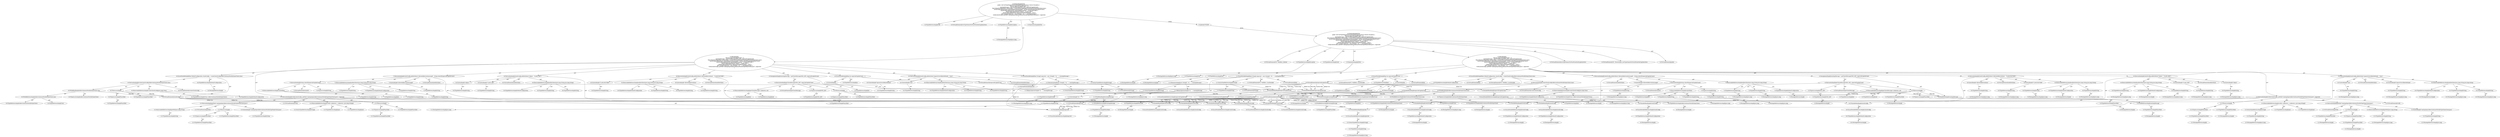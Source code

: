 digraph "testTypeNamesForFourPermitedCapitalLetters#?" {
0 [label="3:CtTypeReferenceImpl@void" shape=ellipse]
1 [label="3:CtVirtualElement@testTypeNamesForFourPermitedCapitalLetters" shape=ellipse]
2 [label="3:CtTypeReferenceImpl@Exception" shape=ellipse]
3 [label="3:CtPackageReferenceImpl@java.lang" shape=ellipse]
4 [label="4:CtTypeReferenceImpl@int" shape=ellipse]
5 [label="4:CtLiteralImpl@4" shape=ellipse]
6 [label="4:CtTypeReferenceImpl@int" shape=ellipse]
7 [label="4:CtVirtualElement@expectedCapitalCount" shape=ellipse]
8 [label="4:CtLocalVariableImpl@final int expectedCapitalCount = 4" shape=ellipse]
9 [label="5:CtFieldReferenceImpl@warningMessage" shape=ellipse]
10 [label="5:CtTypeReferenceImpl@PlaceHold" shape=ellipse]
11 [label="5:CtFieldWriteImpl@warningMessage" shape=ellipse]
12 [label="5:CtExecutableReferenceImpl@getCheckMessage(<unknown>,int)" shape=ellipse]
13 [label="5:CtTypeReferenceImpl@null" shape=ellipse]
14 [label="5:CtTypeReferenceImpl@int" shape=ellipse]
15 [label="5:CtVirtualElement@getCheckMessage" shape=ellipse]
16 [label="5:CtTypeAccessImpl@PlaceHold" shape=ellipse]
17 [label="5:CtTypeReferenceImpl@PlaceHold" shape=ellipse]
18 [label="5:CtThisAccessImpl@" shape=ellipse]
19 [label="5:CtTypeReferenceImpl@PlaceHold" shape=ellipse]
20 [label="5:CtTypeAccessImpl@MSG_KEY" shape=ellipse]
21 [label="5:CtTypeReferenceImpl@MSG_KEY" shape=ellipse]
22 [label="5:CtVariableReadImpl@expectedCapitalCount" shape=ellipse]
23 [label="5:CtLocalVariableReferenceImpl@expectedCapitalCount" shape=ellipse]
24 [label="5:CtInvocationImpl@getCheckMessage(MSG_KEY, expectedCapitalCount)" shape=ellipse]
25 [label="5:CtAssignmentImpl@warningMessage = getCheckMessage(MSG_KEY, expectedCapitalCount)" shape=ellipse]
26 [label="6:CtTypeReferenceImpl@DefaultConfiguration" shape=ellipse]
27 [label="6:CtPackageReferenceImpl@" shape=ellipse]
28 [label="6:CtExecutableReferenceImpl@createCheckConfig(java.lang.Class)" shape=ellipse]
29 [label="6:CtTypeReferenceImpl@DefaultConfiguration" shape=ellipse]
30 [label="6:CtTypeReferenceImpl@Class<AbbreviationAsWordInNameCheck>" shape=ellipse]
31 [label="6:CtVirtualElement@createCheckConfig" shape=ellipse]
32 [label="6:CtTypeAccessImpl@PlaceHold" shape=ellipse]
33 [label="6:CtTypeReferenceImpl@PlaceHold" shape=ellipse]
34 [label="6:CtThisAccessImpl@" shape=ellipse]
35 [label="6:CtTypeReferenceImpl@PlaceHold" shape=ellipse]
36 [label="6:CtFieldReferenceImpl@AbbreviationAsWordInNameCheck.class" shape=ellipse]
37 [label="6:CtTypeReferenceImpl@AbbreviationAsWordInNameCheck" shape=ellipse]
38 [label="6:CtTypeReferenceImpl@Class" shape=ellipse]
39 [label="6:CtFieldReadImpl@AbbreviationAsWordInNameCheck.class" shape=ellipse]
40 [label="6:CtTypeAccessImpl@AbbreviationAsWordInNameCheck" shape=ellipse]
41 [label="6:CtInvocationImpl@createCheckConfig(AbbreviationAsWordInNameCheck.class)" shape=ellipse]
42 [label="6:CtVirtualElement@checkConfig" shape=ellipse]
43 [label="6:CtLocalVariableImpl@final DefaultConfiguration checkConfig = createCheckConfig(AbbreviationAsWordInNameCheck.class)" shape=ellipse]
44 [label="7:CtExecutableReferenceImpl@addAttribute(java.lang.String,java.lang.String)" shape=ellipse]
45 [label="7:CtTypeReferenceImpl@DefaultConfiguration" shape=ellipse]
46 [label="7:CtTypeReferenceImpl@String" shape=ellipse]
47 [label="7:CtTypeReferenceImpl@String" shape=ellipse]
48 [label="7:CtVirtualElement@addAttribute" shape=ellipse]
49 [label="7:CtVariableReadImpl@checkConfig" shape=ellipse]
50 [label="7:CtLocalVariableReferenceImpl@checkConfig" shape=ellipse]
51 [label="7:CtLiteralImpl@\"allowedAbbreviationLength\"" shape=ellipse]
52 [label="7:CtTypeReferenceImpl@String" shape=ellipse]
53 [label="7:CtExecutableReferenceImpl@valueOf(int)" shape=ellipse]
54 [label="7:CtTypeReferenceImpl@String" shape=ellipse]
55 [label="7:CtTypeReferenceImpl@String" shape=ellipse]
56 [label="7:CtTypeReferenceImpl@int" shape=ellipse]
57 [label="7:CtVirtualElement@valueOf" shape=ellipse]
58 [label="7:CtTypeAccessImpl@String" shape=ellipse]
59 [label="7:CtTypeReferenceImpl@String" shape=ellipse]
60 [label="7:CtVariableReadImpl@expectedCapitalCount" shape=ellipse]
61 [label="7:CtLocalVariableReferenceImpl@expectedCapitalCount" shape=ellipse]
62 [label="7:CtInvocationImpl@String.valueOf(expectedCapitalCount)" shape=ellipse]
63 [label="7:CtInvocationImpl@checkConfig.addAttribute(\"allowedAbbreviationLength\", String.valueOf(expectedCapitalCount))" shape=ellipse]
64 [label="8:CtExecutableReferenceImpl@addAttribute(java.lang.String,java.lang.String)" shape=ellipse]
65 [label="8:CtTypeReferenceImpl@DefaultConfiguration" shape=ellipse]
66 [label="8:CtTypeReferenceImpl@String" shape=ellipse]
67 [label="8:CtTypeReferenceImpl@String" shape=ellipse]
68 [label="8:CtVirtualElement@addAttribute" shape=ellipse]
69 [label="8:CtVariableReadImpl@checkConfig" shape=ellipse]
70 [label="8:CtLocalVariableReferenceImpl@checkConfig" shape=ellipse]
71 [label="8:CtLiteralImpl@\"allowedAbbreviations\"" shape=ellipse]
72 [label="8:CtTypeReferenceImpl@String" shape=ellipse]
73 [label="8:CtLiteralImpl@\"CLASS,FACTORY\"" shape=ellipse]
74 [label="8:CtTypeReferenceImpl@String" shape=ellipse]
75 [label="8:CtInvocationImpl@checkConfig.addAttribute(\"allowedAbbreviations\", \"CLASS,FACTORY\")" shape=ellipse]
76 [label="9:CtExecutableReferenceImpl@addAttribute(java.lang.String,java.lang.String)" shape=ellipse]
77 [label="9:CtTypeReferenceImpl@DefaultConfiguration" shape=ellipse]
78 [label="9:CtTypeReferenceImpl@String" shape=ellipse]
79 [label="9:CtTypeReferenceImpl@String" shape=ellipse]
80 [label="9:CtVirtualElement@addAttribute" shape=ellipse]
81 [label="9:CtVariableReadImpl@checkConfig" shape=ellipse]
82 [label="9:CtLocalVariableReferenceImpl@checkConfig" shape=ellipse]
83 [label="9:CtLiteralImpl@\"tokens\"" shape=ellipse]
84 [label="9:CtTypeReferenceImpl@String" shape=ellipse]
85 [label="9:CtLiteralImpl@\"CLASS_DEF\"" shape=ellipse]
86 [label="9:CtTypeReferenceImpl@String" shape=ellipse]
87 [label="9:CtInvocationImpl@checkConfig.addAttribute(\"tokens\", \"CLASS_DEF\")" shape=ellipse]
88 [label="10:CtExecutableReferenceImpl@addAttribute(java.lang.String,java.lang.String)" shape=ellipse]
89 [label="10:CtTypeReferenceImpl@DefaultConfiguration" shape=ellipse]
90 [label="10:CtTypeReferenceImpl@String" shape=ellipse]
91 [label="10:CtTypeReferenceImpl@String" shape=ellipse]
92 [label="10:CtVirtualElement@addAttribute" shape=ellipse]
93 [label="10:CtVariableReadImpl@checkConfig" shape=ellipse]
94 [label="10:CtLocalVariableReferenceImpl@checkConfig" shape=ellipse]
95 [label="10:CtLiteralImpl@\"ignoreOverriddenMethods\"" shape=ellipse]
96 [label="10:CtTypeReferenceImpl@String" shape=ellipse]
97 [label="10:CtLiteralImpl@\"true\"" shape=ellipse]
98 [label="10:CtTypeReferenceImpl@String" shape=ellipse]
99 [label="10:CtInvocationImpl@checkConfig.addAttribute(\"ignoreOverriddenMethods\", \"true\")" shape=ellipse]
100 [label="11:CtVirtualElement@String[]" shape=ellipse]
101 [label="11:CtArrayTypeReferenceImpl@String[]" shape=ellipse]
102 [label="11:CtTypeReferenceImpl@String" shape=ellipse]
103 [label="11:CtNewArrayImpl@new String[]\{ \"32: \" + warningMessage \}" shape=ellipse]
104 [label="11:CtArrayTypeReferenceImpl@String[]" shape=ellipse]
105 [label="11:CtBinaryOperatorImpl@\"32: \" + warningMessage" shape=ellipse]
106 [label="11:CtVirtualElement@expected" shape=ellipse]
107 [label="11:CtLocalVariableImpl@final String[] expected = new String[]\{ \"32: \" + warningMessage \}" shape=ellipse]
108 [label="12:CtExecutableReferenceImpl@verify(<unknown>,<unknown>,java.lang.String[])" shape=ellipse]
109 [label="12:CtTypeReferenceImpl@null" shape=ellipse]
110 [label="12:CtTypeReferenceImpl@null" shape=ellipse]
111 [label="12:CtArrayTypeReferenceImpl@String[]" shape=ellipse]
112 [label="12:CtVirtualElement@verify" shape=ellipse]
113 [label="12:CtTypeAccessImpl@PlaceHold" shape=ellipse]
114 [label="12:CtTypeReferenceImpl@PlaceHold" shape=ellipse]
115 [label="12:CtThisAccessImpl@" shape=ellipse]
116 [label="12:CtTypeReferenceImpl@PlaceHold" shape=ellipse]
117 [label="12:CtVariableReadImpl@checkConfig" shape=ellipse]
118 [label="12:CtLocalVariableReferenceImpl@checkConfig" shape=ellipse]
119 [label="12:CtExecutableReferenceImpl@getPath(java.lang.String)" shape=ellipse]
120 [label="12:CtTypeReferenceImpl@String" shape=ellipse]
121 [label="12:CtVirtualElement@getPath" shape=ellipse]
122 [label="12:CtTypeAccessImpl@PlaceHold" shape=ellipse]
123 [label="12:CtTypeReferenceImpl@PlaceHold" shape=ellipse]
124 [label="12:CtThisAccessImpl@" shape=ellipse]
125 [label="12:CtTypeReferenceImpl@PlaceHold" shape=ellipse]
126 [label="12:CtLiteralImpl@\"naming/InputAbbreviationAsWordInTypeNameCheck.java\"" shape=ellipse]
127 [label="12:CtTypeReferenceImpl@String" shape=ellipse]
128 [label="12:CtInvocationImpl@getPath(\"naming/InputAbbreviationAsWordInTypeNameCheck.java\")" shape=ellipse]
129 [label="12:CtVariableReadImpl@expected" shape=ellipse]
130 [label="12:CtLocalVariableReferenceImpl@expected" shape=ellipse]
131 [label="12:CtInvocationImpl@verify(checkConfig, getPath(\"naming/InputAbbreviationAsWordInTypeNameCheck.java\"), expected)" shape=ellipse]
132 [label="3:CtBlockImpl@\{
    final int expectedCapitalCount = 4;
    warningMessage = getCheckMessage(MSG_KEY, expectedCapitalCount);
    final DefaultConfiguration checkConfig = createCheckConfig(AbbreviationAsWordInNameCheck.class);
    checkConfig.addAttribute(\"allowedAbbreviationLength\", String.valueOf(expectedCapitalCount));
    checkConfig.addAttribute(\"allowedAbbreviations\", \"CLASS,FACTORY\");
    checkConfig.addAttribute(\"tokens\", \"CLASS_DEF\");
    checkConfig.addAttribute(\"ignoreOverriddenMethods\", \"true\");
    final String[] expected = new String[]\{ \"32: \" + warningMessage \};
    verify(checkConfig, getPath(\"naming/InputAbbreviationAsWordInTypeNameCheck.java\"), expected);
\}" shape=ellipse]
133 [label="3:CtMethodImpl@@Test
public void testTypeNamesForFourPermitedCapitalLetters() throws Exception \{
    final int expectedCapitalCount = 4;
    warningMessage = getCheckMessage(MSG_KEY, expectedCapitalCount);
    final DefaultConfiguration checkConfig = createCheckConfig(AbbreviationAsWordInNameCheck.class);
    checkConfig.addAttribute(\"allowedAbbreviationLength\", String.valueOf(expectedCapitalCount));
    checkConfig.addAttribute(\"allowedAbbreviations\", \"CLASS,FACTORY\");
    checkConfig.addAttribute(\"tokens\", \"CLASS_DEF\");
    checkConfig.addAttribute(\"ignoreOverriddenMethods\", \"true\");
    final String[] expected = new String[]\{ \"32: \" + warningMessage \};
    verify(checkConfig, getPath(\"naming/InputAbbreviationAsWordInTypeNameCheck.java\"), expected);
\}" shape=ellipse]
134 [label="2:CtAnnotationImpl@@Test" shape=ellipse]
135 [label="3:Update@UPDATE" shape=ellipse]
136 [label="2:CtPackageReferenceImpl@" shape=ellipse]
137 [label="2:CtTypeReferenceImpl@Test" shape=ellipse]
138 [label="2:CtPackageReferenceImpl@" shape=ellipse]
139 [label="2:CtTypeReferenceImpl@Test" shape=ellipse]
140 [label="2:CtAnnotationImpl@@Test" shape=ellipse]
141 [label="3:CtTypeReferenceImpl@void" shape=ellipse]
142 [label="3:CtPackageReferenceImpl@java.lang" shape=ellipse]
143 [label="3:CtTypeReferenceImpl@Exception" shape=ellipse]
144 [label="4:CtTypeReferenceImpl@int" shape=ellipse]
145 [label="4:CtTypeReferenceImpl@int" shape=ellipse]
146 [label="4:CtLiteralImpl@4" shape=ellipse]
147 [label="4:CtLocalVariableImpl@final int expectedCapitalCount = 4" shape=ellipse]
148 [label="4:CtVirtualElement@expectedCapitalCount" shape=ellipse]
149 [label="4:CtVirtualElement@final" shape=ellipse]
150 [label="4:CtVirtualElement@VE: Modifiers_LocalVariable" shape=ellipse]
151 [label="5:CtPackageReferenceImpl@" shape=ellipse]
152 [label="5:CtTypeReferenceImpl@PlaceHold" shape=ellipse]
153 [label="5:CtFieldReferenceImpl@warningMessage" shape=ellipse]
154 [label="5:CtFieldWriteImpl@warningMessage" shape=ellipse]
155 [label="5:CtPackageReferenceImpl@" shape=ellipse]
156 [label="5:CtTypeReferenceImpl@PlaceHold" shape=ellipse]
157 [label="5:CtPackageReferenceImpl@" shape=ellipse]
158 [label="5:CtTypeReferenceImpl@PlaceHold" shape=ellipse]
159 [label="5:CtTypeAccessImpl@PlaceHold" shape=ellipse]
160 [label="5:CtThisAccessImpl@" shape=ellipse]
161 [label="5:CtTypeReferenceImpl@null" shape=ellipse]
162 [label="5:CtTypeReferenceImpl@int" shape=ellipse]
163 [label="5:CtExecutableReferenceImpl@getCheckMessage(<unknown>,int)" shape=ellipse]
164 [label="5:CtPackageReferenceImpl@" shape=ellipse]
165 [label="5:CtTypeReferenceImpl@MSG_KEY" shape=ellipse]
166 [label="5:CtTypeAccessImpl@MSG_KEY" shape=ellipse]
167 [label="5:CtTypeReferenceImpl@int" shape=ellipse]
168 [label="5:CtLocalVariableReferenceImpl@expectedCapitalCount" shape=ellipse]
169 [label="5:CtVariableReadImpl@expectedCapitalCount" shape=ellipse]
170 [label="5:CtInvocationImpl@getCheckMessage(MSG_KEY, expectedCapitalCount)" shape=ellipse]
171 [label="5:CtVirtualElement@getCheckMessage" shape=ellipse]
172 [label="5:CtAssignmentImpl@warningMessage = getCheckMessage(MSG_KEY, expectedCapitalCount)" shape=ellipse]
173 [label="6:CtPackageReferenceImpl@" shape=ellipse]
174 [label="6:CtTypeReferenceImpl@DefaultConfiguration" shape=ellipse]
175 [label="6:CtPackageReferenceImpl@" shape=ellipse]
176 [label="6:CtTypeReferenceImpl@PlaceHold" shape=ellipse]
177 [label="6:CtPackageReferenceImpl@" shape=ellipse]
178 [label="6:CtTypeReferenceImpl@PlaceHold" shape=ellipse]
179 [label="6:CtTypeAccessImpl@PlaceHold" shape=ellipse]
180 [label="6:CtThisAccessImpl@" shape=ellipse]
181 [label="6:CtPackageReferenceImpl@" shape=ellipse]
182 [label="6:CtTypeReferenceImpl@DefaultConfiguration" shape=ellipse]
183 [label="6:CtPackageReferenceImpl@java.lang" shape=ellipse]
184 [label="6:CtPackageReferenceImpl@" shape=ellipse]
185 [label="6:CtTypeReferenceImpl@AbbreviationAsWordInNameCheck" shape=ellipse]
186 [label="6:CtTypeReferenceImpl@Class<AbbreviationAsWordInNameCheck>" shape=ellipse]
187 [label="6:CtExecutableReferenceImpl@createCheckConfig(java.lang.Class)" shape=ellipse]
188 [label="6:CtPackageReferenceImpl@" shape=ellipse]
189 [label="6:CtTypeReferenceImpl@AbbreviationAsWordInNameCheck" shape=ellipse]
190 [label="6:CtTypeAccessImpl@AbbreviationAsWordInNameCheck" shape=ellipse]
191 [label="6:CtPackageReferenceImpl@" shape=ellipse]
192 [label="6:CtTypeReferenceImpl@AbbreviationAsWordInNameCheck" shape=ellipse]
193 [label="6:CtPackageReferenceImpl@java.lang" shape=ellipse]
194 [label="6:CtTypeReferenceImpl@Class" shape=ellipse]
195 [label="6:CtFieldReferenceImpl@AbbreviationAsWordInNameCheck.class" shape=ellipse]
196 [label="6:CtFieldReadImpl@AbbreviationAsWordInNameCheck.class" shape=ellipse]
197 [label="6:CtInvocationImpl@createCheckConfig(AbbreviationAsWordInNameCheck.class)" shape=ellipse]
198 [label="6:CtVirtualElement@createCheckConfig" shape=ellipse]
199 [label="6:CtLocalVariableImpl@final DefaultConfiguration checkConfig = createCheckConfig(AbbreviationAsWordInNameCheck.class)" shape=ellipse]
200 [label="6:CtVirtualElement@checkConfig" shape=ellipse]
201 [label="6:CtVirtualElement@VE: Modifiers_LocalVariable" shape=ellipse]
202 [label="6:CtVirtualElement@final" shape=ellipse]
203 [label="7:CtPackageReferenceImpl@" shape=ellipse]
204 [label="7:CtTypeReferenceImpl@DefaultConfiguration" shape=ellipse]
205 [label="7:CtLocalVariableReferenceImpl@checkConfig" shape=ellipse]
206 [label="7:CtVariableReadImpl@checkConfig" shape=ellipse]
207 [label="7:CtPackageReferenceImpl@" shape=ellipse]
208 [label="7:CtTypeReferenceImpl@DefaultConfiguration" shape=ellipse]
209 [label="7:CtPackageReferenceImpl@java.lang" shape=ellipse]
210 [label="7:CtTypeReferenceImpl@String" shape=ellipse]
211 [label="7:CtPackageReferenceImpl@java.lang" shape=ellipse]
212 [label="7:CtTypeReferenceImpl@String" shape=ellipse]
213 [label="7:CtExecutableReferenceImpl@addAttribute(java.lang.String,java.lang.String)" shape=ellipse]
214 [label="7:CtPackageReferenceImpl@java.lang" shape=ellipse]
215 [label="7:CtTypeReferenceImpl@String" shape=ellipse]
216 [label="7:CtLiteralImpl@\"allowedAbbreviationLength\"" shape=ellipse]
217 [label="7:CtPackageReferenceImpl@java.lang" shape=ellipse]
218 [label="7:CtTypeReferenceImpl@String" shape=ellipse]
219 [label="7:CtTypeAccessImpl@String" shape=ellipse]
220 [label="7:CtPackageReferenceImpl@java.lang" shape=ellipse]
221 [label="7:CtTypeReferenceImpl@String" shape=ellipse]
222 [label="7:CtPackageReferenceImpl@java.lang" shape=ellipse]
223 [label="7:CtTypeReferenceImpl@String" shape=ellipse]
224 [label="7:CtTypeReferenceImpl@int" shape=ellipse]
225 [label="7:CtExecutableReferenceImpl@valueOf(int)" shape=ellipse]
226 [label="7:CtTypeReferenceImpl@int" shape=ellipse]
227 [label="7:CtLocalVariableReferenceImpl@expectedCapitalCount" shape=ellipse]
228 [label="7:CtVariableReadImpl@expectedCapitalCount" shape=ellipse]
229 [label="7:CtInvocationImpl@String.valueOf(expectedCapitalCount)" shape=ellipse]
230 [label="7:CtVirtualElement@valueOf" shape=ellipse]
231 [label="7:CtInvocationImpl@checkConfig.addAttribute(\"allowedAbbreviationLength\", String.valueOf(expectedCapitalCount))" shape=ellipse]
232 [label="7:CtVirtualElement@addAttribute" shape=ellipse]
233 [label="8:CtPackageReferenceImpl@" shape=ellipse]
234 [label="8:CtTypeReferenceImpl@DefaultConfiguration" shape=ellipse]
235 [label="8:CtLocalVariableReferenceImpl@checkConfig" shape=ellipse]
236 [label="8:CtVariableReadImpl@checkConfig" shape=ellipse]
237 [label="8:CtPackageReferenceImpl@" shape=ellipse]
238 [label="8:CtTypeReferenceImpl@DefaultConfiguration" shape=ellipse]
239 [label="8:CtPackageReferenceImpl@java.lang" shape=ellipse]
240 [label="8:CtTypeReferenceImpl@String" shape=ellipse]
241 [label="8:CtPackageReferenceImpl@java.lang" shape=ellipse]
242 [label="8:CtTypeReferenceImpl@String" shape=ellipse]
243 [label="8:CtExecutableReferenceImpl@addAttribute(java.lang.String,java.lang.String)" shape=ellipse]
244 [label="8:CtPackageReferenceImpl@java.lang" shape=ellipse]
245 [label="8:CtTypeReferenceImpl@String" shape=ellipse]
246 [label="8:CtLiteralImpl@\"allowedAbbreviations\"" shape=ellipse]
247 [label="8:CtPackageReferenceImpl@java.lang" shape=ellipse]
248 [label="8:CtTypeReferenceImpl@String" shape=ellipse]
249 [label="8:CtLiteralImpl@\"CLASS,FACTORY\"" shape=ellipse]
250 [label="8:CtInvocationImpl@checkConfig.addAttribute(\"allowedAbbreviations\", \"CLASS,FACTORY\")" shape=ellipse]
251 [label="8:CtVirtualElement@addAttribute" shape=ellipse]
252 [label="9:CtPackageReferenceImpl@" shape=ellipse]
253 [label="9:CtTypeReferenceImpl@DefaultConfiguration" shape=ellipse]
254 [label="9:CtLocalVariableReferenceImpl@checkConfig" shape=ellipse]
255 [label="9:CtVariableReadImpl@checkConfig" shape=ellipse]
256 [label="9:CtPackageReferenceImpl@" shape=ellipse]
257 [label="9:CtTypeReferenceImpl@DefaultConfiguration" shape=ellipse]
258 [label="9:CtPackageReferenceImpl@java.lang" shape=ellipse]
259 [label="9:CtTypeReferenceImpl@String" shape=ellipse]
260 [label="9:CtPackageReferenceImpl@java.lang" shape=ellipse]
261 [label="9:CtTypeReferenceImpl@String" shape=ellipse]
262 [label="9:CtExecutableReferenceImpl@addAttribute(java.lang.String,java.lang.String)" shape=ellipse]
263 [label="9:CtPackageReferenceImpl@java.lang" shape=ellipse]
264 [label="9:CtTypeReferenceImpl@String" shape=ellipse]
265 [label="9:CtLiteralImpl@\"tokens\"" shape=ellipse]
266 [label="9:CtPackageReferenceImpl@java.lang" shape=ellipse]
267 [label="9:CtTypeReferenceImpl@String" shape=ellipse]
268 [label="9:CtLiteralImpl@\"CLASS_DEF\"" shape=ellipse]
269 [label="9:CtInvocationImpl@checkConfig.addAttribute(\"tokens\", \"CLASS_DEF\")" shape=ellipse]
270 [label="9:CtVirtualElement@addAttribute" shape=ellipse]
271 [label="10:CtPackageReferenceImpl@" shape=ellipse]
272 [label="10:CtTypeReferenceImpl@DefaultConfiguration" shape=ellipse]
273 [label="10:CtLocalVariableReferenceImpl@checkConfig" shape=ellipse]
274 [label="10:CtVariableReadImpl@checkConfig" shape=ellipse]
275 [label="10:CtPackageReferenceImpl@" shape=ellipse]
276 [label="10:CtTypeReferenceImpl@DefaultConfiguration" shape=ellipse]
277 [label="10:CtPackageReferenceImpl@java.lang" shape=ellipse]
278 [label="10:CtTypeReferenceImpl@String" shape=ellipse]
279 [label="10:CtPackageReferenceImpl@java.lang" shape=ellipse]
280 [label="10:CtTypeReferenceImpl@String" shape=ellipse]
281 [label="10:CtExecutableReferenceImpl@addAttribute(java.lang.String,java.lang.String)" shape=ellipse]
282 [label="10:CtPackageReferenceImpl@java.lang" shape=ellipse]
283 [label="10:CtTypeReferenceImpl@String" shape=ellipse]
284 [label="10:CtLiteralImpl@\"ignoreOverriddenMethods\"" shape=ellipse]
285 [label="10:CtPackageReferenceImpl@java.lang" shape=ellipse]
286 [label="10:CtTypeReferenceImpl@String" shape=ellipse]
287 [label="10:CtLiteralImpl@\"true\"" shape=ellipse]
288 [label="10:CtInvocationImpl@checkConfig.addAttribute(\"ignoreOverriddenMethods\", \"true\")" shape=ellipse]
289 [label="10:CtVirtualElement@addAttribute" shape=ellipse]
290 [label="11:CtPackageReferenceImpl@java.lang" shape=ellipse]
291 [label="11:CtTypeReferenceImpl@String" shape=ellipse]
292 [label="11:CtArrayTypeReferenceImpl@String[]" shape=ellipse]
293 [label="11:CtVirtualElement@String[]" shape=ellipse]
294 [label="11:CtPackageReferenceImpl@java.lang" shape=ellipse]
295 [label="11:CtTypeReferenceImpl@String" shape=ellipse]
296 [label="11:CtArrayTypeReferenceImpl@String[]" shape=ellipse]
297 [label="11:CtPackageReferenceImpl@java.lang" shape=ellipse]
298 [label="11:CtTypeReferenceImpl@String" shape=ellipse]
299 [label="11:CtLiteralImpl@\"32: \"" shape=ellipse]
300 [label="11:CtPackageReferenceImpl@" shape=ellipse]
301 [label="11:CtTypeReferenceImpl@PlaceHold" shape=ellipse]
302 [label="11:CtFieldReferenceImpl@warningMessage" shape=ellipse]
303 [label="11:CtFieldReadImpl@warningMessage" shape=ellipse]
304 [label="11:CtBinaryOperatorImpl@\"32: \" + warningMessage" shape=ellipse]
305 [label="11:CtNewArrayImpl@new String[]\{ \"32: \" + warningMessage \}" shape=ellipse]
306 [label="11:CtLocalVariableImpl@final String[] expected = new String[]\{ \"32: \" + warningMessage \}" shape=ellipse]
307 [label="11:CtVirtualElement@expected" shape=ellipse]
308 [label="11:CtVirtualElement@VE: Modifiers_LocalVariable" shape=ellipse]
309 [label="11:CtVirtualElement@final" shape=ellipse]
310 [label="12:CtPackageReferenceImpl@" shape=ellipse]
311 [label="12:CtTypeReferenceImpl@PlaceHold" shape=ellipse]
312 [label="12:CtPackageReferenceImpl@" shape=ellipse]
313 [label="12:CtTypeReferenceImpl@PlaceHold" shape=ellipse]
314 [label="12:CtTypeAccessImpl@PlaceHold" shape=ellipse]
315 [label="12:CtThisAccessImpl@" shape=ellipse]
316 [label="12:CtTypeReferenceImpl@null" shape=ellipse]
317 [label="12:CtTypeReferenceImpl@null" shape=ellipse]
318 [label="12:CtPackageReferenceImpl@java.lang" shape=ellipse]
319 [label="12:CtTypeReferenceImpl@String" shape=ellipse]
320 [label="12:CtArrayTypeReferenceImpl@String[]" shape=ellipse]
321 [label="12:CtExecutableReferenceImpl@verify(<unknown>,<unknown>,java.lang.String[])" shape=ellipse]
322 [label="12:CtPackageReferenceImpl@" shape=ellipse]
323 [label="12:CtTypeReferenceImpl@DefaultConfiguration" shape=ellipse]
324 [label="12:CtLocalVariableReferenceImpl@checkConfig" shape=ellipse]
325 [label="12:CtVariableReadImpl@checkConfig" shape=ellipse]
326 [label="12:CtPackageReferenceImpl@" shape=ellipse]
327 [label="12:CtTypeReferenceImpl@PlaceHold" shape=ellipse]
328 [label="12:CtPackageReferenceImpl@" shape=ellipse]
329 [label="12:CtTypeReferenceImpl@PlaceHold" shape=ellipse]
330 [label="12:CtTypeAccessImpl@PlaceHold" shape=ellipse]
331 [label="12:CtThisAccessImpl@" shape=ellipse]
332 [label="12:CtPackageReferenceImpl@java.lang" shape=ellipse]
333 [label="12:CtTypeReferenceImpl@String" shape=ellipse]
334 [label="12:CtExecutableReferenceImpl@getPath(java.lang.String)" shape=ellipse]
335 [label="12:CtPackageReferenceImpl@java.lang" shape=ellipse]
336 [label="12:CtTypeReferenceImpl@String" shape=ellipse]
337 [label="12:CtLiteralImpl@\"naming/InputAbbreviationAsWordInTypeNameCheck.java\"" shape=ellipse]
338 [label="12:CtInvocationImpl@getPath(\"naming/InputAbbreviationAsWordInTypeNameCheck.java\")" shape=ellipse]
339 [label="12:CtVirtualElement@getPath" shape=ellipse]
340 [label="12:CtPackageReferenceImpl@java.lang" shape=ellipse]
341 [label="12:CtTypeReferenceImpl@String" shape=ellipse]
342 [label="12:CtArrayTypeReferenceImpl@String[]" shape=ellipse]
343 [label="12:CtLocalVariableReferenceImpl@expected" shape=ellipse]
344 [label="12:CtVariableReadImpl@expected" shape=ellipse]
345 [label="12:CtInvocationImpl@verify(checkConfig, getPath(\"naming/InputAbbreviationAsWordInTypeNameCheck.java\"), expected)" shape=ellipse]
346 [label="12:CtVirtualElement@verify" shape=ellipse]
347 [label="3:CtBlockImpl@\{
    final int expectedCapitalCount = 4;
    warningMessage = getCheckMessage(MSG_KEY, expectedCapitalCount);
    final DefaultConfiguration checkConfig = createCheckConfig(AbbreviationAsWordInNameCheck.class);
    checkConfig.addAttribute(\"allowedAbbreviationLength\", String.valueOf(expectedCapitalCount));
    checkConfig.addAttribute(\"allowedAbbreviations\", \"CLASS,FACTORY\");
    checkConfig.addAttribute(\"tokens\", \"CLASS_DEF\");
    checkConfig.addAttribute(\"ignoreOverriddenMethods\", \"true\");
    final String[] expected = new String[]\{ \"32: \" + warningMessage \};
    verify(checkConfig, getPath(\"naming/InputAbbreviationAsWordInTypeNameCheck.java\"), expected);
\}" shape=ellipse]
348 [label="3:CtMethodImpl@@Test
public void testTypeNamesForFourPermittedCapitalLetters() throws Exception \{
    final int expectedCapitalCount = 4;
    warningMessage = getCheckMessage(MSG_KEY, expectedCapitalCount);
    final DefaultConfiguration checkConfig = createCheckConfig(AbbreviationAsWordInNameCheck.class);
    checkConfig.addAttribute(\"allowedAbbreviationLength\", String.valueOf(expectedCapitalCount));
    checkConfig.addAttribute(\"allowedAbbreviations\", \"CLASS,FACTORY\");
    checkConfig.addAttribute(\"tokens\", \"CLASS_DEF\");
    checkConfig.addAttribute(\"ignoreOverriddenMethods\", \"true\");
    final String[] expected = new String[]\{ \"32: \" + warningMessage \};
    verify(checkConfig, getPath(\"naming/InputAbbreviationAsWordInTypeNameCheck.java\"), expected);
\}" shape=ellipse]
349 [label="3:CtVirtualElement@testTypeNamesForFourPermittedCapitalLetters" shape=ellipse]
350 [label="3:CtVirtualElement@VE: ThrownTypes_testTypeNamesForFourPermittedCapitalLetters" shape=ellipse]
351 [label="3:CtVirtualElement@public" shape=ellipse]
352 [label="3:CtVirtualElement@VE: Modifiers_Method" shape=ellipse]
2 -> 3 [label="AST"];
5 -> 6 [label="AST"];
7 -> 22 [label="Define-Use"];
7 -> 60 [label="Define-Use"];
8 -> 7 [label="AST"];
8 -> 4 [label="AST"];
8 -> 5 [label="AST"];
9 -> 10 [label="AST"];
11 -> 9 [label="AST"];
12 -> 13 [label="AST"];
12 -> 14 [label="AST"];
16 -> 17 [label="AST"];
18 -> 19 [label="AST"];
18 -> 16 [label="AST"];
18 -> 11 [label="Data Dep"];
20 -> 21 [label="AST"];
22 -> 23 [label="AST"];
22 -> 11 [label="Data Dep"];
24 -> 15 [label="AST"];
24 -> 18 [label="AST"];
24 -> 12 [label="AST"];
24 -> 20 [label="AST"];
24 -> 22 [label="AST"];
25 -> 11 [label="AST"];
25 -> 24 [label="AST"];
26 -> 27 [label="AST"];
28 -> 29 [label="AST"];
28 -> 30 [label="AST"];
32 -> 33 [label="AST"];
34 -> 35 [label="AST"];
34 -> 32 [label="AST"];
34 -> 42 [label="Data Dep"];
36 -> 37 [label="AST"];
36 -> 38 [label="AST"];
39 -> 40 [label="AST"];
39 -> 36 [label="AST"];
39 -> 42 [label="Data Dep"];
41 -> 31 [label="AST"];
41 -> 34 [label="AST"];
41 -> 28 [label="AST"];
41 -> 39 [label="AST"];
42 -> 49 [label="Define-Use"];
42 -> 69 [label="Define-Use"];
42 -> 81 [label="Define-Use"];
42 -> 93 [label="Define-Use"];
42 -> 117 [label="Define-Use"];
43 -> 42 [label="AST"];
43 -> 26 [label="AST"];
43 -> 41 [label="AST"];
44 -> 45 [label="AST"];
44 -> 46 [label="AST"];
44 -> 47 [label="AST"];
49 -> 50 [label="AST"];
51 -> 52 [label="AST"];
53 -> 54 [label="AST"];
53 -> 55 [label="AST"];
53 -> 56 [label="AST"];
58 -> 59 [label="AST"];
60 -> 61 [label="AST"];
62 -> 57 [label="AST"];
62 -> 58 [label="AST"];
62 -> 53 [label="AST"];
62 -> 60 [label="AST"];
63 -> 48 [label="AST"];
63 -> 49 [label="AST"];
63 -> 44 [label="AST"];
63 -> 51 [label="AST"];
63 -> 62 [label="AST"];
64 -> 65 [label="AST"];
64 -> 66 [label="AST"];
64 -> 67 [label="AST"];
69 -> 70 [label="AST"];
71 -> 72 [label="AST"];
73 -> 74 [label="AST"];
75 -> 68 [label="AST"];
75 -> 69 [label="AST"];
75 -> 64 [label="AST"];
75 -> 71 [label="AST"];
75 -> 73 [label="AST"];
76 -> 77 [label="AST"];
76 -> 78 [label="AST"];
76 -> 79 [label="AST"];
81 -> 82 [label="AST"];
83 -> 84 [label="AST"];
85 -> 86 [label="AST"];
87 -> 80 [label="AST"];
87 -> 81 [label="AST"];
87 -> 76 [label="AST"];
87 -> 83 [label="AST"];
87 -> 85 [label="AST"];
88 -> 89 [label="AST"];
88 -> 90 [label="AST"];
88 -> 91 [label="AST"];
93 -> 94 [label="AST"];
95 -> 96 [label="AST"];
97 -> 98 [label="AST"];
99 -> 92 [label="AST"];
99 -> 93 [label="AST"];
99 -> 88 [label="AST"];
99 -> 95 [label="AST"];
99 -> 97 [label="AST"];
101 -> 100 [label="AST"];
101 -> 102 [label="AST"];
103 -> 104 [label="AST"];
103 -> 105 [label="AST"];
106 -> 129 [label="Define-Use"];
107 -> 106 [label="AST"];
107 -> 101 [label="AST"];
107 -> 103 [label="AST"];
108 -> 109 [label="AST"];
108 -> 110 [label="AST"];
108 -> 111 [label="AST"];
113 -> 114 [label="AST"];
115 -> 116 [label="AST"];
115 -> 113 [label="AST"];
117 -> 118 [label="AST"];
119 -> 120 [label="AST"];
122 -> 123 [label="AST"];
124 -> 125 [label="AST"];
124 -> 122 [label="AST"];
126 -> 127 [label="AST"];
128 -> 121 [label="AST"];
128 -> 124 [label="AST"];
128 -> 119 [label="AST"];
128 -> 126 [label="AST"];
129 -> 130 [label="AST"];
131 -> 112 [label="AST"];
131 -> 115 [label="AST"];
131 -> 108 [label="AST"];
131 -> 117 [label="AST"];
131 -> 128 [label="AST"];
131 -> 129 [label="AST"];
132 -> 8 [label="AST"];
132 -> 25 [label="AST"];
132 -> 43 [label="AST"];
132 -> 63 [label="AST"];
132 -> 75 [label="AST"];
132 -> 87 [label="AST"];
132 -> 99 [label="AST"];
132 -> 107 [label="AST"];
132 -> 131 [label="AST"];
133 -> 1 [label="AST"];
133 -> 134 [label="AST"];
133 -> 0 [label="AST"];
133 -> 2 [label="AST"];
133 -> 132 [label="AST"];
133 -> 135 [label="Action"];
135 -> 348 [label="Action"];
137 -> 136 [label="AST"];
139 -> 138 [label="AST"];
140 -> 137 [label="AST"];
140 -> 139 [label="AST"];
143 -> 142 [label="AST"];
146 -> 145 [label="AST"];
147 -> 148 [label="AST"];
147 -> 144 [label="AST"];
147 -> 146 [label="AST"];
147 -> 149 [label="AST"];
147 -> 150 [label="AST"];
148 -> 169 [label="Define-Use"];
148 -> 228 [label="Define-Use"];
148 -> 22 [label="Define-Use"];
148 -> 22 [label="Data Dep"];
148 -> 22 [label="Control Dep"];
148 -> 60 [label="Define-Use"];
148 -> 60 [label="Data Dep"];
148 -> 60 [label="Control Dep"];
152 -> 151 [label="AST"];
153 -> 152 [label="AST"];
154 -> 153 [label="AST"];
156 -> 155 [label="AST"];
158 -> 157 [label="AST"];
159 -> 158 [label="AST"];
160 -> 156 [label="AST"];
160 -> 159 [label="AST"];
160 -> 154 [label="Data Dep"];
160 -> 11 [label="Data Dep"];
160 -> 11 [label="Control Dep"];
163 -> 161 [label="AST"];
163 -> 162 [label="AST"];
165 -> 164 [label="AST"];
166 -> 165 [label="AST"];
168 -> 167 [label="AST"];
169 -> 168 [label="AST"];
169 -> 154 [label="Data Dep"];
169 -> 11 [label="Data Dep"];
169 -> 11 [label="Control Dep"];
170 -> 171 [label="AST"];
170 -> 160 [label="AST"];
170 -> 163 [label="AST"];
170 -> 166 [label="AST"];
170 -> 169 [label="AST"];
172 -> 154 [label="AST"];
172 -> 170 [label="AST"];
174 -> 173 [label="AST"];
176 -> 175 [label="AST"];
178 -> 177 [label="AST"];
179 -> 178 [label="AST"];
180 -> 176 [label="AST"];
180 -> 179 [label="AST"];
180 -> 200 [label="Data Dep"];
182 -> 181 [label="AST"];
185 -> 184 [label="AST"];
186 -> 183 [label="AST"];
186 -> 185 [label="AST"];
187 -> 182 [label="AST"];
187 -> 186 [label="AST"];
189 -> 188 [label="AST"];
190 -> 189 [label="AST"];
192 -> 191 [label="AST"];
194 -> 193 [label="AST"];
195 -> 192 [label="AST"];
195 -> 194 [label="AST"];
196 -> 190 [label="AST"];
196 -> 195 [label="AST"];
196 -> 200 [label="Data Dep"];
197 -> 198 [label="AST"];
197 -> 180 [label="AST"];
197 -> 187 [label="AST"];
197 -> 196 [label="AST"];
199 -> 200 [label="AST"];
199 -> 174 [label="AST"];
199 -> 197 [label="AST"];
199 -> 201 [label="AST"];
199 -> 202 [label="AST"];
200 -> 206 [label="Define-Use"];
200 -> 236 [label="Define-Use"];
200 -> 255 [label="Define-Use"];
200 -> 274 [label="Define-Use"];
200 -> 325 [label="Define-Use"];
200 -> 49 [label="Define-Use"];
200 -> 49 [label="Data Dep"];
200 -> 49 [label="Control Dep"];
200 -> 69 [label="Define-Use"];
200 -> 69 [label="Data Dep"];
200 -> 69 [label="Control Dep"];
200 -> 81 [label="Define-Use"];
200 -> 81 [label="Data Dep"];
200 -> 81 [label="Control Dep"];
200 -> 93 [label="Define-Use"];
200 -> 93 [label="Data Dep"];
200 -> 93 [label="Control Dep"];
200 -> 117 [label="Define-Use"];
200 -> 117 [label="Data Dep"];
200 -> 117 [label="Control Dep"];
204 -> 203 [label="AST"];
205 -> 204 [label="AST"];
206 -> 205 [label="AST"];
208 -> 207 [label="AST"];
210 -> 209 [label="AST"];
212 -> 211 [label="AST"];
213 -> 208 [label="AST"];
213 -> 210 [label="AST"];
213 -> 212 [label="AST"];
215 -> 214 [label="AST"];
216 -> 215 [label="AST"];
218 -> 217 [label="AST"];
219 -> 218 [label="AST"];
221 -> 220 [label="AST"];
223 -> 222 [label="AST"];
225 -> 221 [label="AST"];
225 -> 223 [label="AST"];
225 -> 224 [label="AST"];
227 -> 226 [label="AST"];
228 -> 227 [label="AST"];
229 -> 230 [label="AST"];
229 -> 219 [label="AST"];
229 -> 225 [label="AST"];
229 -> 228 [label="AST"];
231 -> 232 [label="AST"];
231 -> 206 [label="AST"];
231 -> 213 [label="AST"];
231 -> 216 [label="AST"];
231 -> 229 [label="AST"];
234 -> 233 [label="AST"];
235 -> 234 [label="AST"];
236 -> 235 [label="AST"];
238 -> 237 [label="AST"];
240 -> 239 [label="AST"];
242 -> 241 [label="AST"];
243 -> 238 [label="AST"];
243 -> 240 [label="AST"];
243 -> 242 [label="AST"];
245 -> 244 [label="AST"];
246 -> 245 [label="AST"];
248 -> 247 [label="AST"];
249 -> 248 [label="AST"];
250 -> 251 [label="AST"];
250 -> 236 [label="AST"];
250 -> 243 [label="AST"];
250 -> 246 [label="AST"];
250 -> 249 [label="AST"];
253 -> 252 [label="AST"];
254 -> 253 [label="AST"];
255 -> 254 [label="AST"];
257 -> 256 [label="AST"];
259 -> 258 [label="AST"];
261 -> 260 [label="AST"];
262 -> 257 [label="AST"];
262 -> 259 [label="AST"];
262 -> 261 [label="AST"];
264 -> 263 [label="AST"];
265 -> 264 [label="AST"];
267 -> 266 [label="AST"];
268 -> 267 [label="AST"];
269 -> 270 [label="AST"];
269 -> 255 [label="AST"];
269 -> 262 [label="AST"];
269 -> 265 [label="AST"];
269 -> 268 [label="AST"];
272 -> 271 [label="AST"];
273 -> 272 [label="AST"];
274 -> 273 [label="AST"];
276 -> 275 [label="AST"];
278 -> 277 [label="AST"];
280 -> 279 [label="AST"];
281 -> 276 [label="AST"];
281 -> 278 [label="AST"];
281 -> 280 [label="AST"];
283 -> 282 [label="AST"];
284 -> 283 [label="AST"];
286 -> 285 [label="AST"];
287 -> 286 [label="AST"];
288 -> 289 [label="AST"];
288 -> 274 [label="AST"];
288 -> 281 [label="AST"];
288 -> 284 [label="AST"];
288 -> 287 [label="AST"];
291 -> 290 [label="AST"];
292 -> 293 [label="AST"];
292 -> 291 [label="AST"];
295 -> 294 [label="AST"];
296 -> 295 [label="AST"];
298 -> 297 [label="AST"];
299 -> 298 [label="AST"];
301 -> 300 [label="AST"];
302 -> 301 [label="AST"];
303 -> 307 [label="Data Dep"];
303 -> 302 [label="AST"];
304 -> 299 [label="AST"];
304 -> 303 [label="AST"];
305 -> 296 [label="AST"];
305 -> 304 [label="AST"];
306 -> 307 [label="AST"];
306 -> 292 [label="AST"];
306 -> 305 [label="AST"];
306 -> 308 [label="AST"];
306 -> 309 [label="AST"];
307 -> 344 [label="Define-Use"];
307 -> 129 [label="Define-Use"];
307 -> 129 [label="Data Dep"];
307 -> 129 [label="Control Dep"];
311 -> 310 [label="AST"];
313 -> 312 [label="AST"];
314 -> 313 [label="AST"];
315 -> 311 [label="AST"];
315 -> 314 [label="AST"];
319 -> 318 [label="AST"];
320 -> 319 [label="AST"];
321 -> 316 [label="AST"];
321 -> 317 [label="AST"];
321 -> 320 [label="AST"];
323 -> 322 [label="AST"];
324 -> 323 [label="AST"];
325 -> 324 [label="AST"];
327 -> 326 [label="AST"];
329 -> 328 [label="AST"];
330 -> 329 [label="AST"];
331 -> 327 [label="AST"];
331 -> 330 [label="AST"];
333 -> 332 [label="AST"];
334 -> 333 [label="AST"];
336 -> 335 [label="AST"];
337 -> 336 [label="AST"];
338 -> 339 [label="AST"];
338 -> 331 [label="AST"];
338 -> 334 [label="AST"];
338 -> 337 [label="AST"];
341 -> 340 [label="AST"];
342 -> 341 [label="AST"];
343 -> 342 [label="AST"];
344 -> 343 [label="AST"];
345 -> 346 [label="AST"];
345 -> 315 [label="AST"];
345 -> 321 [label="AST"];
345 -> 325 [label="AST"];
345 -> 338 [label="AST"];
345 -> 344 [label="AST"];
347 -> 147 [label="AST"];
347 -> 172 [label="AST"];
347 -> 199 [label="AST"];
347 -> 231 [label="AST"];
347 -> 250 [label="AST"];
347 -> 269 [label="AST"];
347 -> 288 [label="AST"];
347 -> 306 [label="AST"];
347 -> 345 [label="AST"];
348 -> 349 [label="AST"];
348 -> 140 [label="AST"];
348 -> 141 [label="AST"];
348 -> 143 [label="AST"];
348 -> 347 [label="AST"];
348 -> 350 [label="AST"];
348 -> 351 [label="AST"];
348 -> 352 [label="AST"];
}